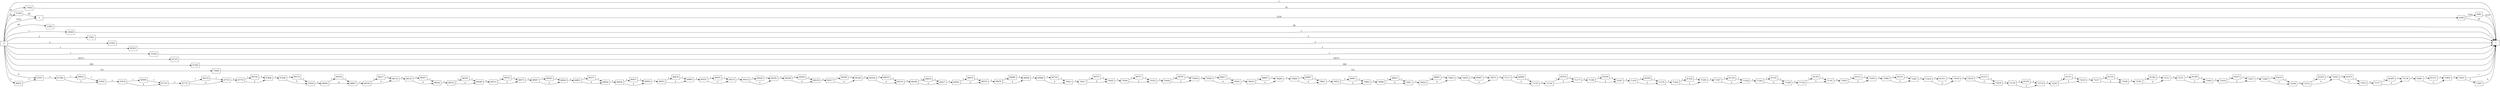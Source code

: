 digraph {
	graph [rankdir=LR]
	node [shape=rectangle]
	2 -> 4268 [label=2559]
	4268 -> 1 [label=40]
	4268 -> 5982 [label=2519]
	5982 -> 1 [label=2519]
	17944 -> 1 [label=81]
	23925 -> 1 [label=49]
	29906 -> 1 [label=1]
	31620 -> 2 [label=40]
	37601 -> 1 [label=2]
	43582 -> 1 [label=2]
	49563 -> 1 [label=3]
	55544 -> 1 [label=1]
	61525 -> 1 [label=36573]
	67506 -> 1 [label=309]
	67507 -> 67586 [label=5]
	67586 -> 67607 [label=4]
	67586 -> 80052 [label=1]
	67607 -> 67674 [label=5]
	67674 -> 67719 [label=4]
	67674 -> 80096 [label=1]
	67719 -> 67731 [label=5]
	67731 -> 67755 [label=4]
	67731 -> 80119 [label=1]
	67755 -> 67770 [label=5]
	67770 -> 67806 [label=4]
	67770 -> 80154 [label=1]
	67806 -> 67938 [label=5]
	67938 -> 67959 [label=4]
	67938 -> 80174 [label=1]
	67959 -> 68046 [label=5]
	68046 -> 68067 [label=4]
	68046 -> 80194 [label=1]
	68067 -> 68109 [label=5]
	68109 -> 68133 [label=4]
	68109 -> 80217 [label=1]
	68133 -> 68193 [label=5]
	68193 -> 68244 [label=4]
	68193 -> 80267 [label=1]
	68244 -> 68352 [label=5]
	68352 -> 68388 [label=4]
	68352 -> 80302 [label=1]
	68388 -> 68553 [label=5]
	68553 -> 68575 [label=4]
	68553 -> 80323 [label=1]
	68575 -> 68607 [label=5]
	68607 -> 68628 [label=4]
	68607 -> 80343 [label=1]
	68628 -> 68891 [label=5]
	68891 -> 68920 [label=4]
	68891 -> 80371 [label=1]
	68920 -> 68936 [label=5]
	68936 -> 69003 [label=4]
	68936 -> 80437 [label=1]
	69003 -> 69023 [label=5]
	69023 -> 69065 [label=4]
	69023 -> 80478 [label=1]
	69065 -> 69107 [label=5]
	69107 -> 69137 [label=4]
	69107 -> 80507 [label=1]
	69137 -> 69143 [label=5]
	69143 -> 69182 [label=4]
	69143 -> 80545 [label=1]
	69182 -> 69209 [label=5]
	69209 -> 69230 [label=4]
	69209 -> 80565 [label=1]
	69230 -> 69317 [label=5]
	69317 -> 69349 [label=4]
	69317 -> 80596 [label=1]
	69349 -> 69358 [label=5]
	69358 -> 69379 [label=4]
	69358 -> 80616 [label=1]
	69379 -> 69388 [label=5]
	69388 -> 69427 [label=4]
	69388 -> 80654 [label=1]
	69427 -> 69502 [label=5]
	69502 -> 69523 [label=4]
	69502 -> 80674 [label=1]
	69523 -> 69879 [label=5]
	69879 -> 69900 [label=4]
	69879 -> 80694 [label=1]
	69900 -> 69986 [label=5]
	69986 -> 70013 [label=4]
	69986 -> 80720 [label=1]
	70013 -> 70017 [label=5]
	70017 -> 70055 [label=4]
	70017 -> 80757 [label=1]
	70055 -> 70304 [label=5]
	70304 -> 70325 [label=4]
	70304 -> 80777 [label=1]
	70325 -> 70428 [label=5]
	70428 -> 70449 [label=4]
	70428 -> 80797 [label=1]
	70449 -> 70540 [label=5]
	70540 -> 70561 [label=4]
	70540 -> 80817 [label=1]
	70561 -> 70630 [label=5]
	70630 -> 70680 [label=4]
	70630 -> 80867 [label=1]
	70680 -> 70806 [label=5]
	70806 -> 70827 [label=4]
	70806 -> 80887 [label=1]
	70827 -> 70872 [label=5]
	70872 -> 70893 [label=4]
	70872 -> 80907 [label=1]
	70893 -> 70896 [label=5]
	70896 -> 70917 [label=4]
	70896 -> 80927 [label=1]
	70917 -> 70924 [label=5]
	70924 -> 70945 [label=4]
	70924 -> 80947 [label=1]
	70945 -> 70954 [label=5]
	70954 -> 70975 [label=4]
	70954 -> 80967 [label=1]
	70975 -> 71117 [label=5]
	71117 -> 71150 [label=4]
	71117 -> 80999 [label=1]
	71150 -> 71156 [label=5]
	71156 -> 71177 [label=4]
	71156 -> 81019 [label=1]
	71177 -> 71186 [label=5]
	71186 -> 71207 [label=4]
	71186 -> 81039 [label=1]
	71207 -> 71255 [label=5]
	71255 -> 71276 [label=4]
	71255 -> 81059 [label=1]
	71276 -> 71450 [label=5]
	71450 -> 71492 [label=4]
	71450 -> 81100 [label=1]
	71492 -> 71507 [label=5]
	71507 -> 71528 [label=4]
	71507 -> 81120 [label=1]
	71528 -> 71562 [label=5]
	71562 -> 71588 [label=4]
	71562 -> 81145 [label=1]
	71588 -> 71726 [label=5]
	71726 -> 71747 [label=4]
	71726 -> 81165 [label=1]
	71747 -> 71803 [label=5]
	71803 -> 71850 [label=4]
	71803 -> 81211 [label=1]
	71850 -> 71886 [label=5]
	71886 -> 71907 [label=4]
	71886 -> 81231 [label=1]
	71907 -> 71918 [label=5]
	71918 -> 71939 [label=4]
	71918 -> 81251 [label=1]
	71939 -> 72016 [label=5]
	72016 -> 72039 [label=4]
	72016 -> 81273 [label=1]
	72039 -> 72158 [label=5]
	72158 -> 72179 [label=4]
	72158 -> 81293 [label=1]
	72179 -> 72203 [label=5]
	72203 -> 72224 [label=4]
	72203 -> 81313 [label=1]
	72224 -> 72227 [label=5]
	72227 -> 72248 [label=4]
	72227 -> 81333 [label=1]
	72248 -> 72281 [label=5]
	72281 -> 72311 [label=4]
	72281 -> 81362 [label=1]
	72311 -> 72371 [label=5]
	72371 -> 72405 [label=4]
	72371 -> 81395 [label=1]
	72405 -> 72416 [label=5]
	72416 -> 72437 [label=4]
	72416 -> 81415 [label=1]
	72437 -> 72485 [label=5]
	72485 -> 72506 [label=4]
	72485 -> 81435 [label=1]
	72506 -> 72572 [label=5]
	72572 -> 72593 [label=4]
	72572 -> 81455 [label=1]
	72593 -> 72614 [label=4]
	72593 -> 81475 [label=1]
	72614 -> 72717 [label=5]
	72717 -> 72738 [label=4]
	72717 -> 81495 [label=1]
	72738 -> 72881 [label=5]
	72881 -> 72902 [label=4]
	72881 -> 81515 [label=1]
	72902 -> 72922 [label=5]
	72922 -> 1 [label=1]
	72922 -> 73487 [label=4]
	73487 -> 1 [label=4]
	79468 -> 1 [label=725]
	80032 -> 67507 [label=1]
	80052 -> 67607 [label=1]
	80096 -> 67719 [label=1]
	80119 -> 67755 [label=1]
	80154 -> 67806 [label=1]
	80174 -> 67959 [label=1]
	80194 -> 68067 [label=1]
	80217 -> 68133 [label=1]
	80267 -> 68244 [label=1]
	80302 -> 68388 [label=1]
	80323 -> 68575 [label=1]
	80343 -> 68628 [label=1]
	80371 -> 68920 [label=1]
	80437 -> 69003 [label=1]
	80478 -> 69065 [label=1]
	80507 -> 69137 [label=1]
	80545 -> 69182 [label=1]
	80565 -> 69230 [label=1]
	80596 -> 69349 [label=1]
	80616 -> 69379 [label=1]
	80654 -> 69427 [label=1]
	80674 -> 69523 [label=1]
	80694 -> 69900 [label=1]
	80720 -> 70013 [label=1]
	80757 -> 70055 [label=1]
	80777 -> 70325 [label=1]
	80797 -> 70449 [label=1]
	80817 -> 70561 [label=1]
	80867 -> 70680 [label=1]
	80887 -> 70827 [label=1]
	80907 -> 70893 [label=1]
	80927 -> 70917 [label=1]
	80947 -> 70945 [label=1]
	80967 -> 70975 [label=1]
	80999 -> 71150 [label=1]
	81019 -> 71177 [label=1]
	81039 -> 71207 [label=1]
	81059 -> 71276 [label=1]
	81100 -> 71492 [label=1]
	81120 -> 71528 [label=1]
	81145 -> 71588 [label=1]
	81165 -> 71747 [label=1]
	81211 -> 71850 [label=1]
	81231 -> 71907 [label=1]
	81251 -> 71939 [label=1]
	81273 -> 72039 [label=1]
	81293 -> 72179 [label=1]
	81313 -> 72224 [label=1]
	81333 -> 72248 [label=1]
	81362 -> 72311 [label=1]
	81395 -> 72405 [label=1]
	81415 -> 72437 [label=1]
	81435 -> 72506 [label=1]
	81455 -> 72593 [label=1]
	81475 -> 72614 [label=1]
	81495 -> 72738 [label=1]
	81515 -> 72902 [label=1]
	0 -> 2 [label=2519]
	0 -> 67507 [label=4]
	0 -> 1 [label=1]
	0 -> 17944 [label=81]
	0 -> 23925 [label=49]
	0 -> 29906 [label=1]
	0 -> 31620 [label=40]
	0 -> 37601 [label=2]
	0 -> 43582 [label=2]
	0 -> 49563 [label=3]
	0 -> 55544 [label=1]
	0 -> 61525 [label=36573]
	0 -> 67506 [label=309]
	0 -> 79468 [label=725]
	0 -> 80032 [label=1]
}
